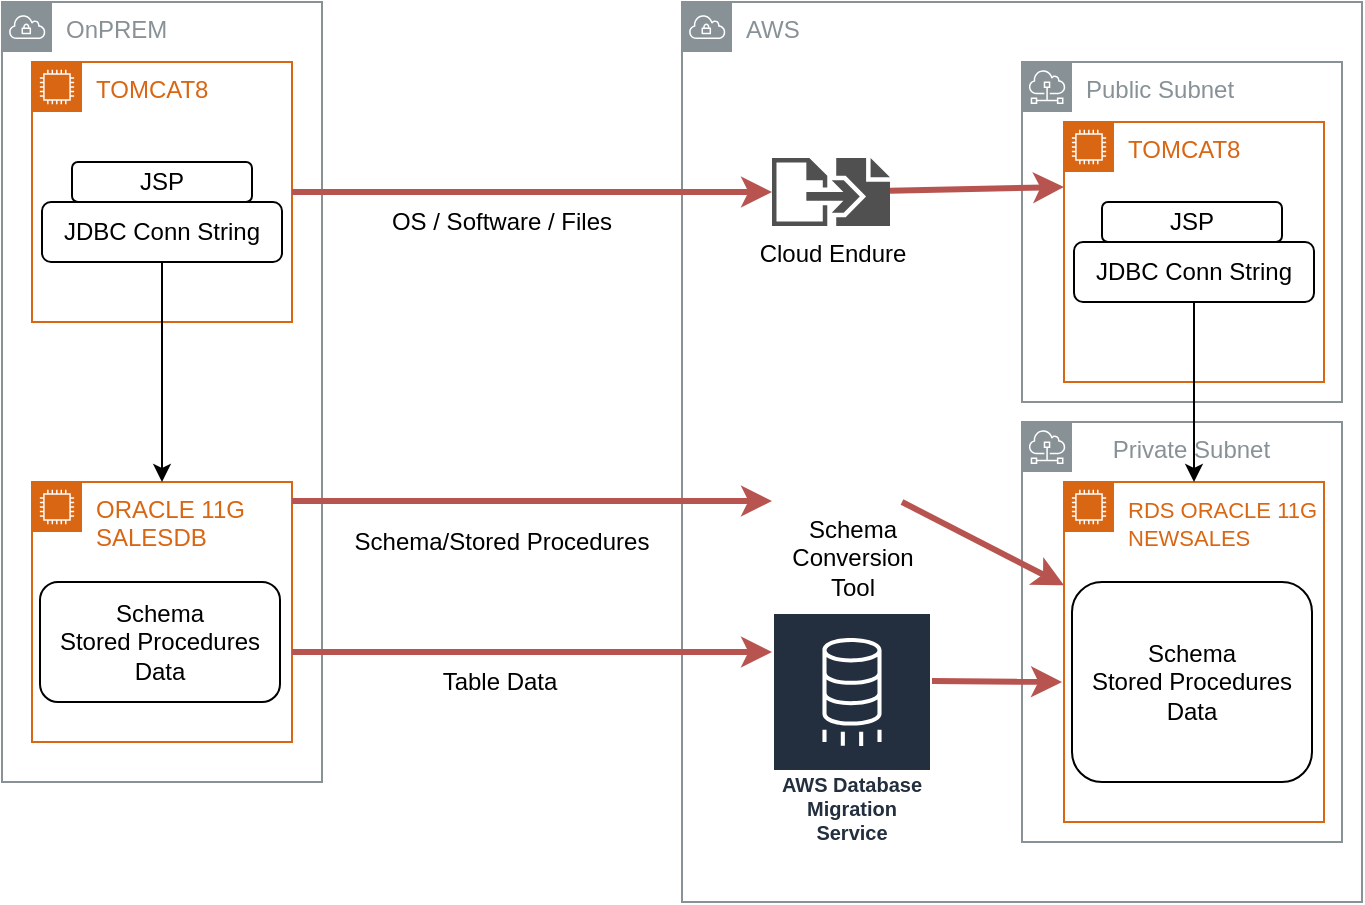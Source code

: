 <mxfile version="11.0.5" type="github"><diagram id="bazxHvl_UKXMVMI2n2-C" name="Page-1"><mxGraphModel dx="861" dy="872" grid="0" gridSize="10" guides="1" tooltips="1" connect="1" arrows="1" fold="1" page="1" pageScale="1" pageWidth="850" pageHeight="1100" background="none" math="0" shadow="0"><root><mxCell id="0"/><mxCell id="1" parent="0"/><mxCell id="zHzab9P2DYDksBdTa2nC-3" value="AWS" style="outlineConnect=0;gradientColor=none;html=1;whiteSpace=wrap;fontSize=12;fontStyle=0;shape=mxgraph.aws4.group;grIcon=mxgraph.aws4.group_vpc;strokeColor=#879196;fillColor=none;verticalAlign=top;align=left;spacingLeft=30;fontColor=#879196;dashed=0;" parent="1" vertex="1"><mxGeometry x="380" y="80" width="340" height="450" as="geometry"/></mxCell><mxCell id="zHzab9P2DYDksBdTa2nC-11" value="&amp;nbsp; &amp;nbsp; Private Subnet" style="outlineConnect=0;gradientColor=none;html=1;whiteSpace=wrap;fontSize=12;fontStyle=0;shape=mxgraph.aws4.group;grIcon=mxgraph.aws4.group_subnet;strokeColor=#879196;fillColor=none;verticalAlign=top;align=left;spacingLeft=30;fontColor=#879196;dashed=0;" parent="1" vertex="1"><mxGeometry x="550" y="290" width="160" height="210" as="geometry"/></mxCell><mxCell id="zHzab9P2DYDksBdTa2nC-8" value="Public Subnet" style="outlineConnect=0;gradientColor=none;html=1;whiteSpace=wrap;fontSize=12;fontStyle=0;shape=mxgraph.aws4.group;grIcon=mxgraph.aws4.group_subnet;strokeColor=#879196;fillColor=none;verticalAlign=top;align=left;spacingLeft=30;fontColor=#879196;dashed=0;" parent="1" vertex="1"><mxGeometry x="550" y="110" width="160" height="170" as="geometry"/></mxCell><mxCell id="AjvQf6BMv66kx0xezKMl-2" value="OnPREM" style="outlineConnect=0;gradientColor=none;html=1;whiteSpace=wrap;fontSize=12;fontStyle=0;shape=mxgraph.aws4.group;grIcon=mxgraph.aws4.group_vpc;strokeColor=#879196;fillColor=none;verticalAlign=top;align=left;spacingLeft=30;fontColor=#879196;dashed=0;" parent="1" vertex="1"><mxGeometry x="40" y="80" width="160" height="390" as="geometry"/></mxCell><mxCell id="zHzab9P2DYDksBdTa2nC-9" value="" style="group" parent="1" vertex="1" connectable="0"><mxGeometry x="570" y="140" width="131" height="130" as="geometry"/></mxCell><mxCell id="zHzab9P2DYDksBdTa2nC-12" value="" style="group" parent="zHzab9P2DYDksBdTa2nC-9" vertex="1" connectable="0"><mxGeometry x="1" width="130" height="130" as="geometry"/></mxCell><mxCell id="zHzab9P2DYDksBdTa2nC-4" value="TOMCAT8&amp;nbsp;" style="points=[[0,0],[0.25,0],[0.5,0],[0.75,0],[1,0],[1,0.25],[1,0.5],[1,0.75],[1,1],[0.75,1],[0.5,1],[0.25,1],[0,1],[0,0.75],[0,0.5],[0,0.25]];outlineConnect=0;gradientColor=none;html=1;whiteSpace=wrap;fontSize=12;fontStyle=0;shape=mxgraph.aws4.group;grIcon=mxgraph.aws4.group_ec2_instance_contents;strokeColor=#D86613;fillColor=none;verticalAlign=top;align=left;spacingLeft=30;fontColor=#D86613;dashed=0;" parent="zHzab9P2DYDksBdTa2nC-12" vertex="1"><mxGeometry width="130" height="130" as="geometry"/></mxCell><mxCell id="zHzab9P2DYDksBdTa2nC-6" value="JSP" style="rounded=1;whiteSpace=wrap;html=1;" parent="zHzab9P2DYDksBdTa2nC-12" vertex="1"><mxGeometry x="19" y="40" width="90" height="20" as="geometry"/></mxCell><mxCell id="zHzab9P2DYDksBdTa2nC-17" value="JDBC Conn String" style="rounded=1;whiteSpace=wrap;html=1;" parent="zHzab9P2DYDksBdTa2nC-12" vertex="1"><mxGeometry x="5" y="60" width="120" height="30" as="geometry"/></mxCell><mxCell id="zHzab9P2DYDksBdTa2nC-10" value="" style="group" parent="1" vertex="1" connectable="0"><mxGeometry x="571" y="320" width="130" height="170" as="geometry"/></mxCell><mxCell id="zHzab9P2DYDksBdTa2nC-5" value="&lt;font style=&quot;font-size: 11px&quot;&gt;RDS ORACLE 11G&lt;br&gt;NEWSALES&lt;/font&gt;" style="points=[[0,0],[0.25,0],[0.5,0],[0.75,0],[1,0],[1,0.25],[1,0.5],[1,0.75],[1,1],[0.75,1],[0.5,1],[0.25,1],[0,1],[0,0.75],[0,0.5],[0,0.25]];outlineConnect=0;gradientColor=none;html=1;whiteSpace=wrap;fontSize=12;fontStyle=0;shape=mxgraph.aws4.group;grIcon=mxgraph.aws4.group_ec2_instance_contents;strokeColor=#D86613;fillColor=none;verticalAlign=top;align=left;spacingLeft=30;fontColor=#D86613;dashed=0;" parent="zHzab9P2DYDksBdTa2nC-10" vertex="1"><mxGeometry width="130" height="170" as="geometry"/></mxCell><mxCell id="zHzab9P2DYDksBdTa2nC-7" value="Schema&lt;br&gt;Stored Procedures&lt;br&gt;Data" style="rounded=1;whiteSpace=wrap;html=1;" parent="zHzab9P2DYDksBdTa2nC-10" vertex="1"><mxGeometry x="4" y="50" width="120" height="100" as="geometry"/></mxCell><mxCell id="zHzab9P2DYDksBdTa2nC-13" value="" style="group" parent="1" vertex="1" connectable="0"><mxGeometry x="55" y="320" width="130" height="130" as="geometry"/></mxCell><mxCell id="AjvQf6BMv66kx0xezKMl-7" value="ORACLE 11G&lt;br&gt;SALESDB&amp;nbsp;" style="points=[[0,0],[0.25,0],[0.5,0],[0.75,0],[1,0],[1,0.25],[1,0.5],[1,0.75],[1,1],[0.75,1],[0.5,1],[0.25,1],[0,1],[0,0.75],[0,0.5],[0,0.25]];outlineConnect=0;gradientColor=none;html=1;whiteSpace=wrap;fontSize=12;fontStyle=0;shape=mxgraph.aws4.group;grIcon=mxgraph.aws4.group_ec2_instance_contents;strokeColor=#D86613;fillColor=none;verticalAlign=top;align=left;spacingLeft=30;fontColor=#D86613;dashed=0;" parent="zHzab9P2DYDksBdTa2nC-13" vertex="1"><mxGeometry width="130" height="130" as="geometry"/></mxCell><mxCell id="zHzab9P2DYDksBdTa2nC-2" value="Schema&lt;br&gt;Stored Procedures&lt;br&gt;Data" style="rounded=1;whiteSpace=wrap;html=1;" parent="zHzab9P2DYDksBdTa2nC-13" vertex="1"><mxGeometry x="4" y="50" width="120" height="60" as="geometry"/></mxCell><mxCell id="zHzab9P2DYDksBdTa2nC-15" value="" style="group" parent="1" vertex="1" connectable="0"><mxGeometry x="55" y="120" width="130" height="140" as="geometry"/></mxCell><mxCell id="AjvQf6BMv66kx0xezKMl-6" value="TOMCAT8&amp;nbsp;" style="points=[[0,0],[0.25,0],[0.5,0],[0.75,0],[1,0],[1,0.25],[1,0.5],[1,0.75],[1,1],[0.75,1],[0.5,1],[0.25,1],[0,1],[0,0.75],[0,0.5],[0,0.25]];outlineConnect=0;gradientColor=none;html=1;whiteSpace=wrap;fontSize=12;fontStyle=0;shape=mxgraph.aws4.group;grIcon=mxgraph.aws4.group_ec2_instance_contents;strokeColor=#D86613;fillColor=none;verticalAlign=top;align=left;spacingLeft=30;fontColor=#D86613;dashed=0;" parent="zHzab9P2DYDksBdTa2nC-15" vertex="1"><mxGeometry y="-10" width="130" height="130" as="geometry"/></mxCell><mxCell id="zHzab9P2DYDksBdTa2nC-1" value="JSP" style="rounded=1;whiteSpace=wrap;html=1;" parent="zHzab9P2DYDksBdTa2nC-15" vertex="1"><mxGeometry x="20" y="40" width="90" height="20" as="geometry"/></mxCell><mxCell id="zHzab9P2DYDksBdTa2nC-16" value="JDBC Conn String" style="rounded=1;whiteSpace=wrap;html=1;" parent="zHzab9P2DYDksBdTa2nC-15" vertex="1"><mxGeometry x="5" y="60" width="120" height="30" as="geometry"/></mxCell><mxCell id="zHzab9P2DYDksBdTa2nC-18" value="" style="endArrow=classic;html=1;entryX=0.5;entryY=0;entryDx=0;entryDy=0;" parent="1" source="zHzab9P2DYDksBdTa2nC-16" target="AjvQf6BMv66kx0xezKMl-7" edge="1"><mxGeometry width="50" height="50" relative="1" as="geometry"><mxPoint x="40" y="540" as="sourcePoint"/><mxPoint x="90" y="490" as="targetPoint"/></mxGeometry></mxCell><mxCell id="zHzab9P2DYDksBdTa2nC-19" value="" style="endArrow=classic;html=1;exitX=0.5;exitY=1;exitDx=0;exitDy=0;" parent="1" source="zHzab9P2DYDksBdTa2nC-17" target="zHzab9P2DYDksBdTa2nC-5" edge="1"><mxGeometry width="50" height="50" relative="1" as="geometry"><mxPoint x="679.5" y="225" as="sourcePoint"/><mxPoint x="679.5" y="335" as="targetPoint"/></mxGeometry></mxCell><mxCell id="zHzab9P2DYDksBdTa2nC-21" value="Schema &lt;br&gt;Conversion &lt;br&gt;Tool" style="shape=image;html=1;verticalAlign=top;verticalLabelPosition=bottom;labelBackgroundColor=#ffffff;imageAspect=0;aspect=fixed;image=https://cdn0.iconfinder.com/data/icons/social-flat-rounded-rects/512/aws-128.png" parent="1" vertex="1"><mxGeometry x="440" y="280" width="50" height="50" as="geometry"/></mxCell><mxCell id="zHzab9P2DYDksBdTa2nC-23" value="AWS Database Migration Service" style="outlineConnect=0;fontColor=#232F3E;gradientColor=none;strokeColor=#ffffff;fillColor=#232F3E;dashed=0;verticalLabelPosition=middle;verticalAlign=bottom;align=center;html=1;whiteSpace=wrap;fontSize=10;fontStyle=1;spacing=3;shape=mxgraph.aws4.productIcon;prIcon=mxgraph.aws4.database_migration_service;" parent="1" vertex="1"><mxGeometry x="425" y="385" width="80" height="120" as="geometry"/></mxCell><mxCell id="zHzab9P2DYDksBdTa2nC-24" value="Cloud Endure" style="pointerEvents=1;shadow=0;dashed=0;html=1;strokeColor=none;fillColor=#505050;labelPosition=center;verticalLabelPosition=bottom;verticalAlign=top;outlineConnect=0;align=center;shape=mxgraph.office.concepts.migration;" parent="1" vertex="1"><mxGeometry x="425" y="158" width="59" height="34" as="geometry"/></mxCell><mxCell id="zHzab9P2DYDksBdTa2nC-28" value="" style="endArrow=classic;html=1;fillColor=#f8cecc;strokeColor=#b85450;exitX=1;exitY=0.5;exitDx=0;exitDy=0;strokeWidth=3;" parent="1" source="AjvQf6BMv66kx0xezKMl-6" target="zHzab9P2DYDksBdTa2nC-24" edge="1"><mxGeometry width="50" height="50" relative="1" as="geometry"><mxPoint x="200" y="175" as="sourcePoint"/><mxPoint x="250" y="125" as="targetPoint"/></mxGeometry></mxCell><mxCell id="zHzab9P2DYDksBdTa2nC-29" value="" style="endArrow=classic;html=1;fillColor=#f8cecc;strokeColor=#b85450;strokeWidth=3;entryX=0;entryY=0.25;entryDx=0;entryDy=0;" parent="1" source="zHzab9P2DYDksBdTa2nC-24" target="zHzab9P2DYDksBdTa2nC-4" edge="1"><mxGeometry width="50" height="50" relative="1" as="geometry"><mxPoint x="475" y="187.5" as="sourcePoint"/><mxPoint x="590" y="152.5" as="targetPoint"/></mxGeometry></mxCell><mxCell id="zHzab9P2DYDksBdTa2nC-30" value="" style="endArrow=classic;html=1;fillColor=#f8cecc;strokeColor=#b85450;exitX=1;exitY=0.5;exitDx=0;exitDy=0;strokeWidth=3;" parent="1" edge="1"><mxGeometry width="50" height="50" relative="1" as="geometry"><mxPoint x="185" y="329.5" as="sourcePoint"/><mxPoint x="425" y="329.5" as="targetPoint"/></mxGeometry></mxCell><mxCell id="zHzab9P2DYDksBdTa2nC-31" value="" style="endArrow=classic;html=1;fillColor=#f8cecc;strokeColor=#b85450;exitX=1;exitY=0.5;exitDx=0;exitDy=0;strokeWidth=3;" parent="1" edge="1"><mxGeometry width="50" height="50" relative="1" as="geometry"><mxPoint x="185" y="405" as="sourcePoint"/><mxPoint x="425" y="405" as="targetPoint"/></mxGeometry></mxCell><mxCell id="zHzab9P2DYDksBdTa2nC-32" value="" style="endArrow=classic;html=1;fillColor=#f8cecc;strokeColor=#b85450;strokeWidth=3;" parent="1" target="zHzab9P2DYDksBdTa2nC-5" edge="1"><mxGeometry width="50" height="50" relative="1" as="geometry"><mxPoint x="490" y="330" as="sourcePoint"/><mxPoint x="615" y="329.5" as="targetPoint"/></mxGeometry></mxCell><mxCell id="zHzab9P2DYDksBdTa2nC-34" value="" style="endArrow=classic;html=1;fillColor=#f8cecc;strokeColor=#b85450;strokeWidth=3;" parent="1" edge="1"><mxGeometry width="50" height="50" relative="1" as="geometry"><mxPoint x="505" y="419.5" as="sourcePoint"/><mxPoint x="570" y="420" as="targetPoint"/></mxGeometry></mxCell><mxCell id="zHzab9P2DYDksBdTa2nC-39" value="Schema/Stored Procedures" style="text;html=1;strokeColor=none;fillColor=none;align=center;verticalAlign=middle;whiteSpace=wrap;rounded=0;" parent="1" vertex="1"><mxGeometry x="210" y="340" width="160" height="20" as="geometry"/></mxCell><mxCell id="zHzab9P2DYDksBdTa2nC-42" value="OS / Software / Files" style="text;html=1;strokeColor=none;fillColor=none;align=center;verticalAlign=middle;whiteSpace=wrap;rounded=0;" parent="1" vertex="1"><mxGeometry x="210" y="180" width="160" height="20" as="geometry"/></mxCell><mxCell id="zHzab9P2DYDksBdTa2nC-43" value="Table Data" style="text;html=1;strokeColor=none;fillColor=none;align=center;verticalAlign=middle;whiteSpace=wrap;rounded=0;" parent="1" vertex="1"><mxGeometry x="208.5" y="410" width="160" height="20" as="geometry"/></mxCell></root></mxGraphModel></diagram></mxfile>